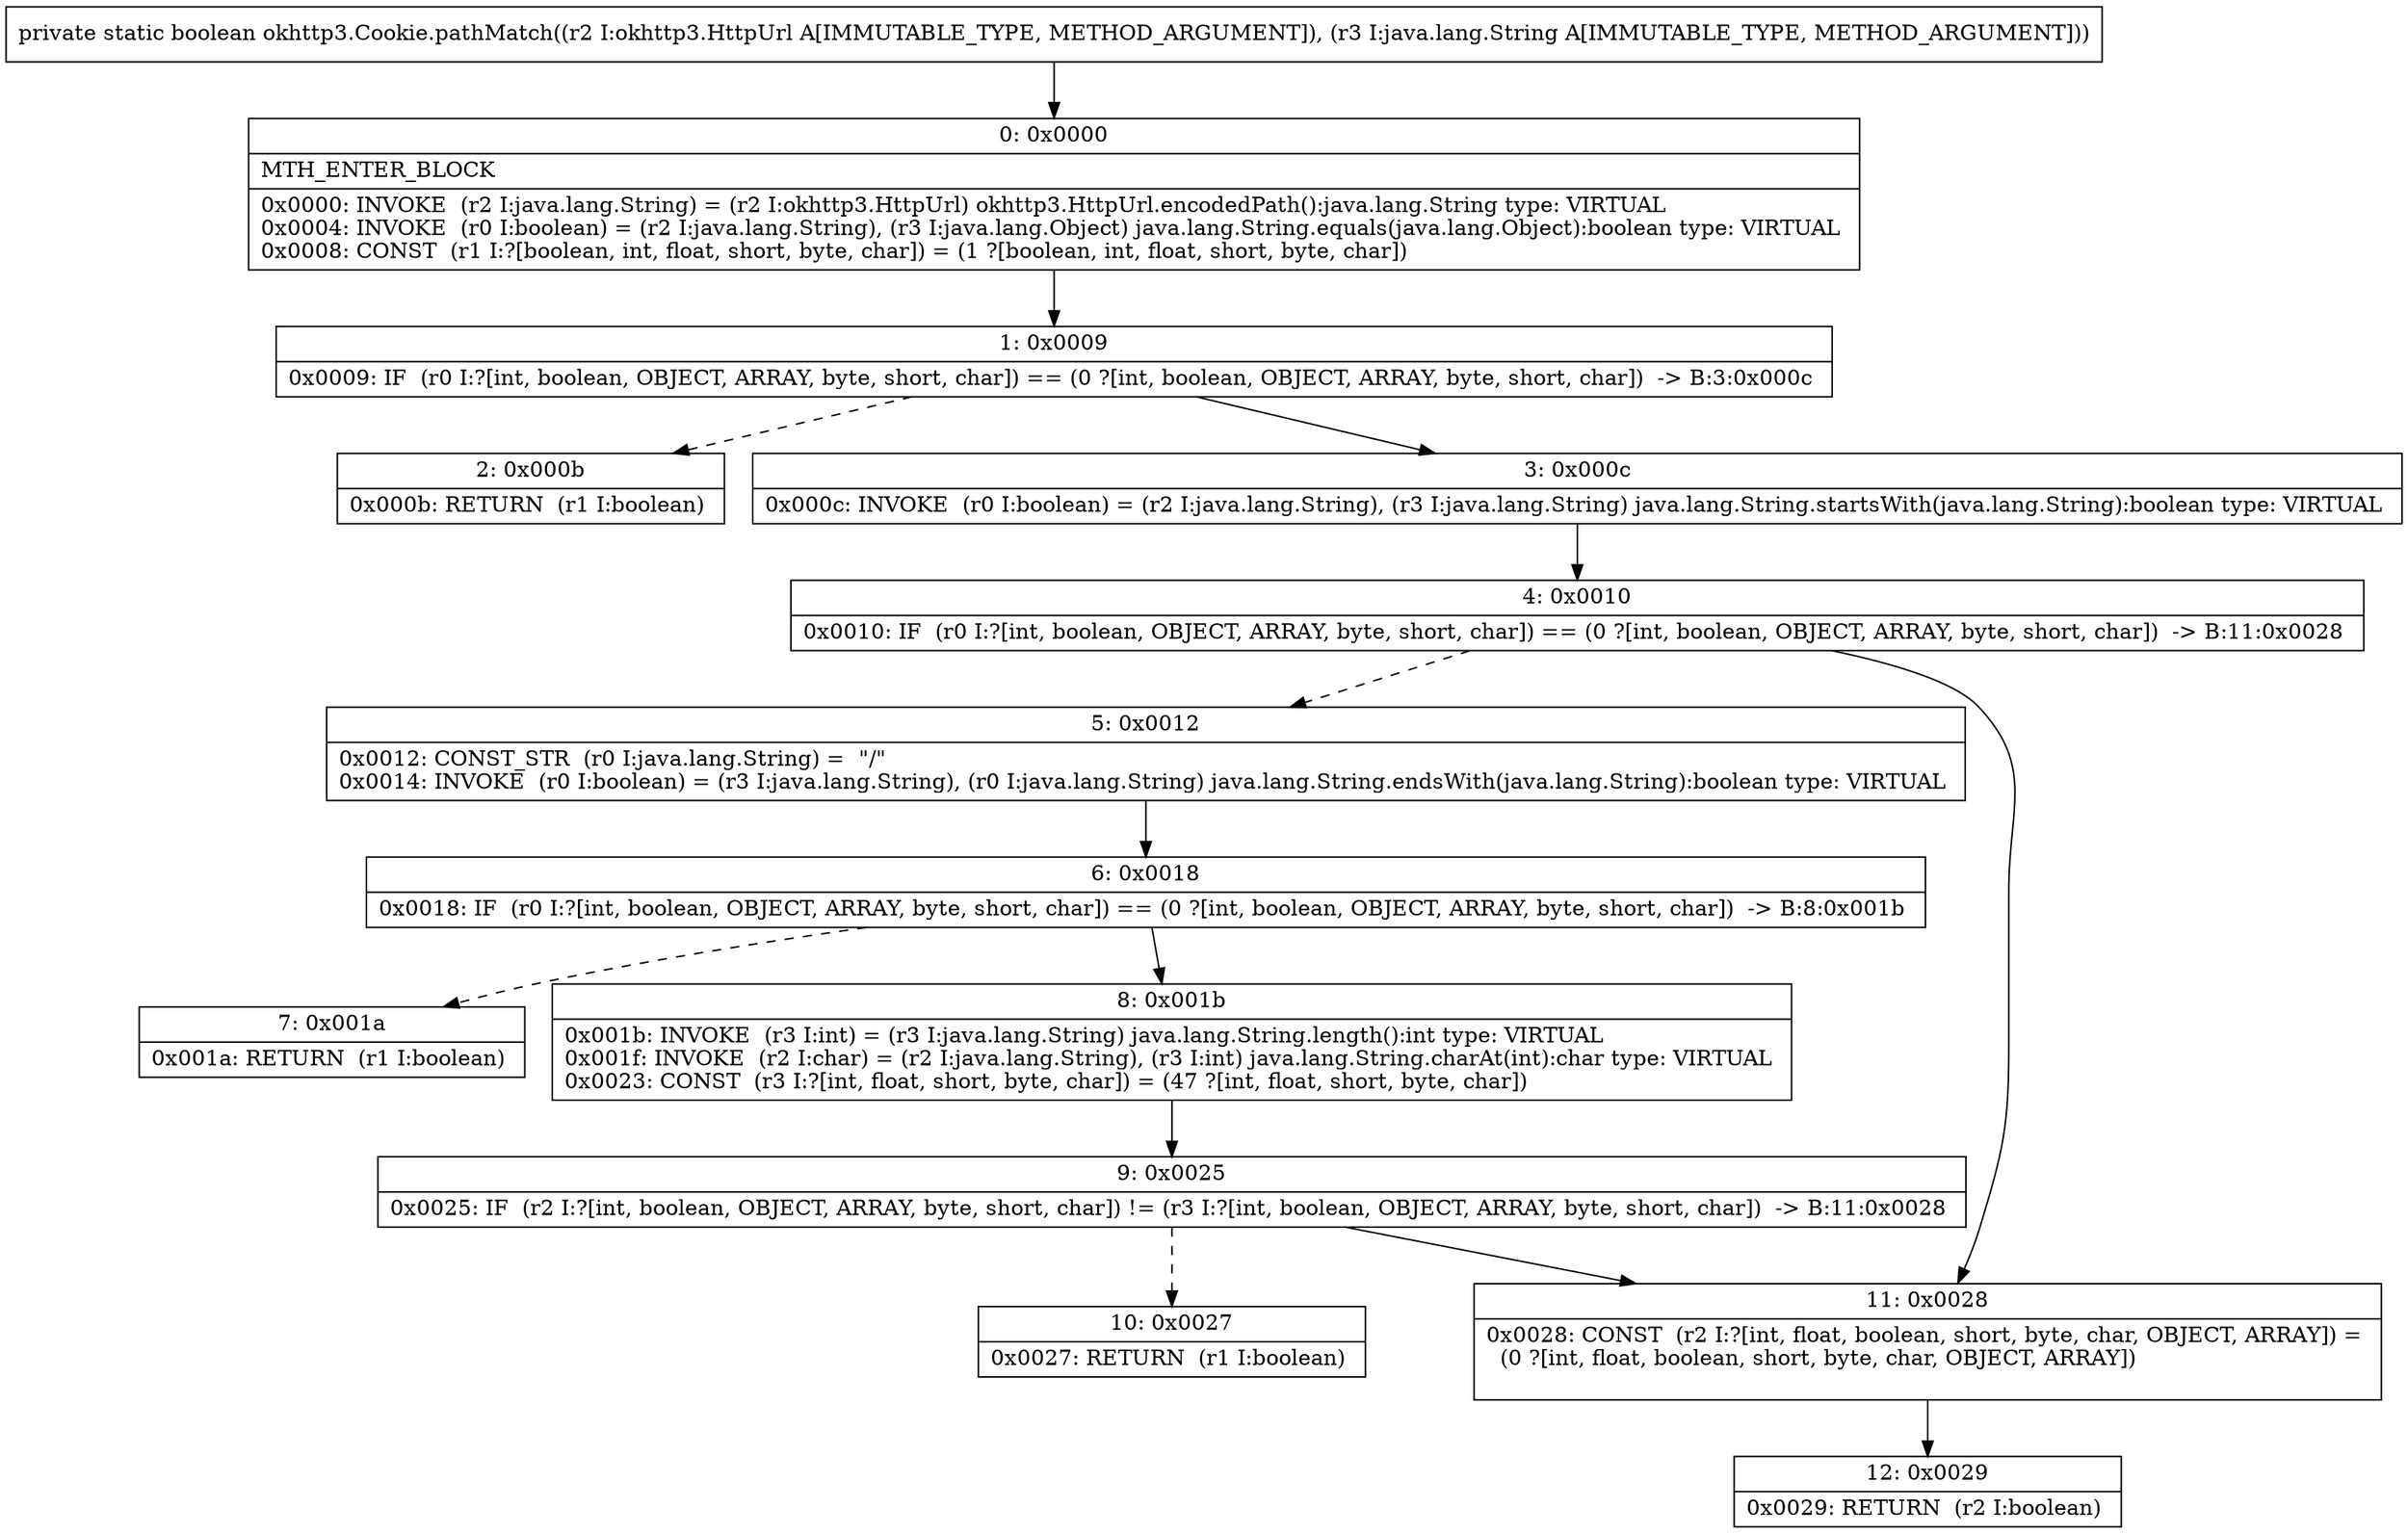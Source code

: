 digraph "CFG forokhttp3.Cookie.pathMatch(Lokhttp3\/HttpUrl;Ljava\/lang\/String;)Z" {
Node_0 [shape=record,label="{0\:\ 0x0000|MTH_ENTER_BLOCK\l|0x0000: INVOKE  (r2 I:java.lang.String) = (r2 I:okhttp3.HttpUrl) okhttp3.HttpUrl.encodedPath():java.lang.String type: VIRTUAL \l0x0004: INVOKE  (r0 I:boolean) = (r2 I:java.lang.String), (r3 I:java.lang.Object) java.lang.String.equals(java.lang.Object):boolean type: VIRTUAL \l0x0008: CONST  (r1 I:?[boolean, int, float, short, byte, char]) = (1 ?[boolean, int, float, short, byte, char]) \l}"];
Node_1 [shape=record,label="{1\:\ 0x0009|0x0009: IF  (r0 I:?[int, boolean, OBJECT, ARRAY, byte, short, char]) == (0 ?[int, boolean, OBJECT, ARRAY, byte, short, char])  \-\> B:3:0x000c \l}"];
Node_2 [shape=record,label="{2\:\ 0x000b|0x000b: RETURN  (r1 I:boolean) \l}"];
Node_3 [shape=record,label="{3\:\ 0x000c|0x000c: INVOKE  (r0 I:boolean) = (r2 I:java.lang.String), (r3 I:java.lang.String) java.lang.String.startsWith(java.lang.String):boolean type: VIRTUAL \l}"];
Node_4 [shape=record,label="{4\:\ 0x0010|0x0010: IF  (r0 I:?[int, boolean, OBJECT, ARRAY, byte, short, char]) == (0 ?[int, boolean, OBJECT, ARRAY, byte, short, char])  \-\> B:11:0x0028 \l}"];
Node_5 [shape=record,label="{5\:\ 0x0012|0x0012: CONST_STR  (r0 I:java.lang.String) =  \"\/\" \l0x0014: INVOKE  (r0 I:boolean) = (r3 I:java.lang.String), (r0 I:java.lang.String) java.lang.String.endsWith(java.lang.String):boolean type: VIRTUAL \l}"];
Node_6 [shape=record,label="{6\:\ 0x0018|0x0018: IF  (r0 I:?[int, boolean, OBJECT, ARRAY, byte, short, char]) == (0 ?[int, boolean, OBJECT, ARRAY, byte, short, char])  \-\> B:8:0x001b \l}"];
Node_7 [shape=record,label="{7\:\ 0x001a|0x001a: RETURN  (r1 I:boolean) \l}"];
Node_8 [shape=record,label="{8\:\ 0x001b|0x001b: INVOKE  (r3 I:int) = (r3 I:java.lang.String) java.lang.String.length():int type: VIRTUAL \l0x001f: INVOKE  (r2 I:char) = (r2 I:java.lang.String), (r3 I:int) java.lang.String.charAt(int):char type: VIRTUAL \l0x0023: CONST  (r3 I:?[int, float, short, byte, char]) = (47 ?[int, float, short, byte, char]) \l}"];
Node_9 [shape=record,label="{9\:\ 0x0025|0x0025: IF  (r2 I:?[int, boolean, OBJECT, ARRAY, byte, short, char]) != (r3 I:?[int, boolean, OBJECT, ARRAY, byte, short, char])  \-\> B:11:0x0028 \l}"];
Node_10 [shape=record,label="{10\:\ 0x0027|0x0027: RETURN  (r1 I:boolean) \l}"];
Node_11 [shape=record,label="{11\:\ 0x0028|0x0028: CONST  (r2 I:?[int, float, boolean, short, byte, char, OBJECT, ARRAY]) = \l  (0 ?[int, float, boolean, short, byte, char, OBJECT, ARRAY])\l \l}"];
Node_12 [shape=record,label="{12\:\ 0x0029|0x0029: RETURN  (r2 I:boolean) \l}"];
MethodNode[shape=record,label="{private static boolean okhttp3.Cookie.pathMatch((r2 I:okhttp3.HttpUrl A[IMMUTABLE_TYPE, METHOD_ARGUMENT]), (r3 I:java.lang.String A[IMMUTABLE_TYPE, METHOD_ARGUMENT])) }"];
MethodNode -> Node_0;
Node_0 -> Node_1;
Node_1 -> Node_2[style=dashed];
Node_1 -> Node_3;
Node_3 -> Node_4;
Node_4 -> Node_5[style=dashed];
Node_4 -> Node_11;
Node_5 -> Node_6;
Node_6 -> Node_7[style=dashed];
Node_6 -> Node_8;
Node_8 -> Node_9;
Node_9 -> Node_10[style=dashed];
Node_9 -> Node_11;
Node_11 -> Node_12;
}

